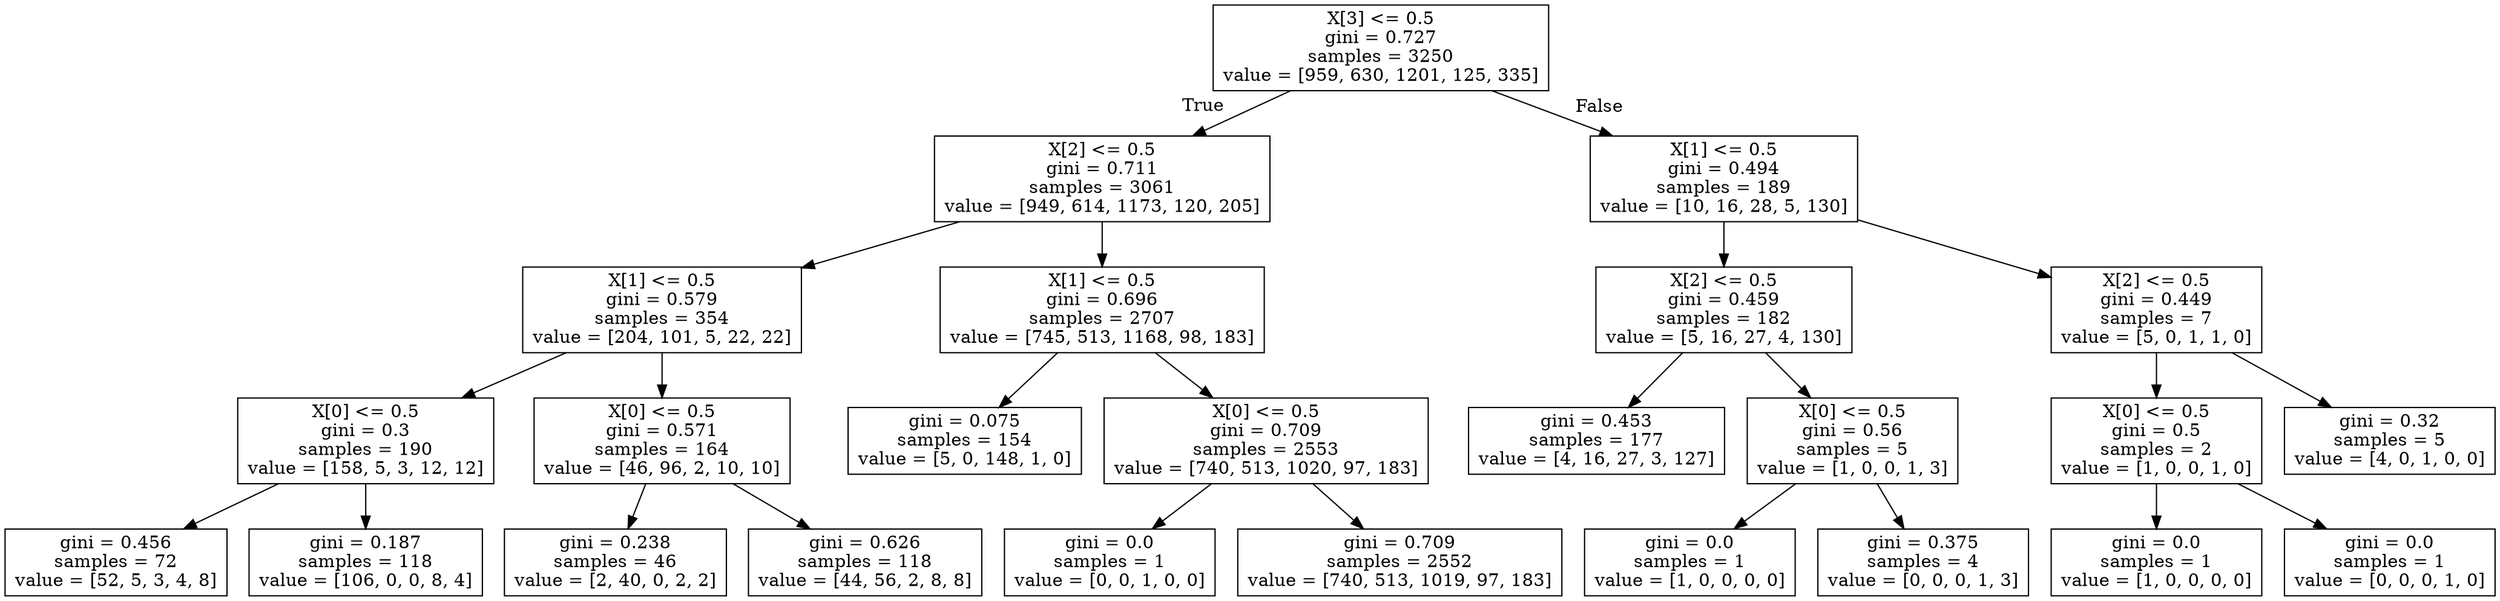 digraph Tree {
node [shape=box] ;
0 [label="X[3] <= 0.5\ngini = 0.727\nsamples = 3250\nvalue = [959, 630, 1201, 125, 335]"] ;
1 [label="X[2] <= 0.5\ngini = 0.711\nsamples = 3061\nvalue = [949, 614, 1173, 120, 205]"] ;
0 -> 1 [labeldistance=2.5, labelangle=45, headlabel="True"] ;
2 [label="X[1] <= 0.5\ngini = 0.579\nsamples = 354\nvalue = [204, 101, 5, 22, 22]"] ;
1 -> 2 ;
3 [label="X[0] <= 0.5\ngini = 0.3\nsamples = 190\nvalue = [158, 5, 3, 12, 12]"] ;
2 -> 3 ;
4 [label="gini = 0.456\nsamples = 72\nvalue = [52, 5, 3, 4, 8]"] ;
3 -> 4 ;
5 [label="gini = 0.187\nsamples = 118\nvalue = [106, 0, 0, 8, 4]"] ;
3 -> 5 ;
6 [label="X[0] <= 0.5\ngini = 0.571\nsamples = 164\nvalue = [46, 96, 2, 10, 10]"] ;
2 -> 6 ;
7 [label="gini = 0.238\nsamples = 46\nvalue = [2, 40, 0, 2, 2]"] ;
6 -> 7 ;
8 [label="gini = 0.626\nsamples = 118\nvalue = [44, 56, 2, 8, 8]"] ;
6 -> 8 ;
9 [label="X[1] <= 0.5\ngini = 0.696\nsamples = 2707\nvalue = [745, 513, 1168, 98, 183]"] ;
1 -> 9 ;
10 [label="gini = 0.075\nsamples = 154\nvalue = [5, 0, 148, 1, 0]"] ;
9 -> 10 ;
11 [label="X[0] <= 0.5\ngini = 0.709\nsamples = 2553\nvalue = [740, 513, 1020, 97, 183]"] ;
9 -> 11 ;
12 [label="gini = 0.0\nsamples = 1\nvalue = [0, 0, 1, 0, 0]"] ;
11 -> 12 ;
13 [label="gini = 0.709\nsamples = 2552\nvalue = [740, 513, 1019, 97, 183]"] ;
11 -> 13 ;
14 [label="X[1] <= 0.5\ngini = 0.494\nsamples = 189\nvalue = [10, 16, 28, 5, 130]"] ;
0 -> 14 [labeldistance=2.5, labelangle=-45, headlabel="False"] ;
15 [label="X[2] <= 0.5\ngini = 0.459\nsamples = 182\nvalue = [5, 16, 27, 4, 130]"] ;
14 -> 15 ;
16 [label="gini = 0.453\nsamples = 177\nvalue = [4, 16, 27, 3, 127]"] ;
15 -> 16 ;
17 [label="X[0] <= 0.5\ngini = 0.56\nsamples = 5\nvalue = [1, 0, 0, 1, 3]"] ;
15 -> 17 ;
18 [label="gini = 0.0\nsamples = 1\nvalue = [1, 0, 0, 0, 0]"] ;
17 -> 18 ;
19 [label="gini = 0.375\nsamples = 4\nvalue = [0, 0, 0, 1, 3]"] ;
17 -> 19 ;
20 [label="X[2] <= 0.5\ngini = 0.449\nsamples = 7\nvalue = [5, 0, 1, 1, 0]"] ;
14 -> 20 ;
21 [label="X[0] <= 0.5\ngini = 0.5\nsamples = 2\nvalue = [1, 0, 0, 1, 0]"] ;
20 -> 21 ;
22 [label="gini = 0.0\nsamples = 1\nvalue = [1, 0, 0, 0, 0]"] ;
21 -> 22 ;
23 [label="gini = 0.0\nsamples = 1\nvalue = [0, 0, 0, 1, 0]"] ;
21 -> 23 ;
24 [label="gini = 0.32\nsamples = 5\nvalue = [4, 0, 1, 0, 0]"] ;
20 -> 24 ;
}